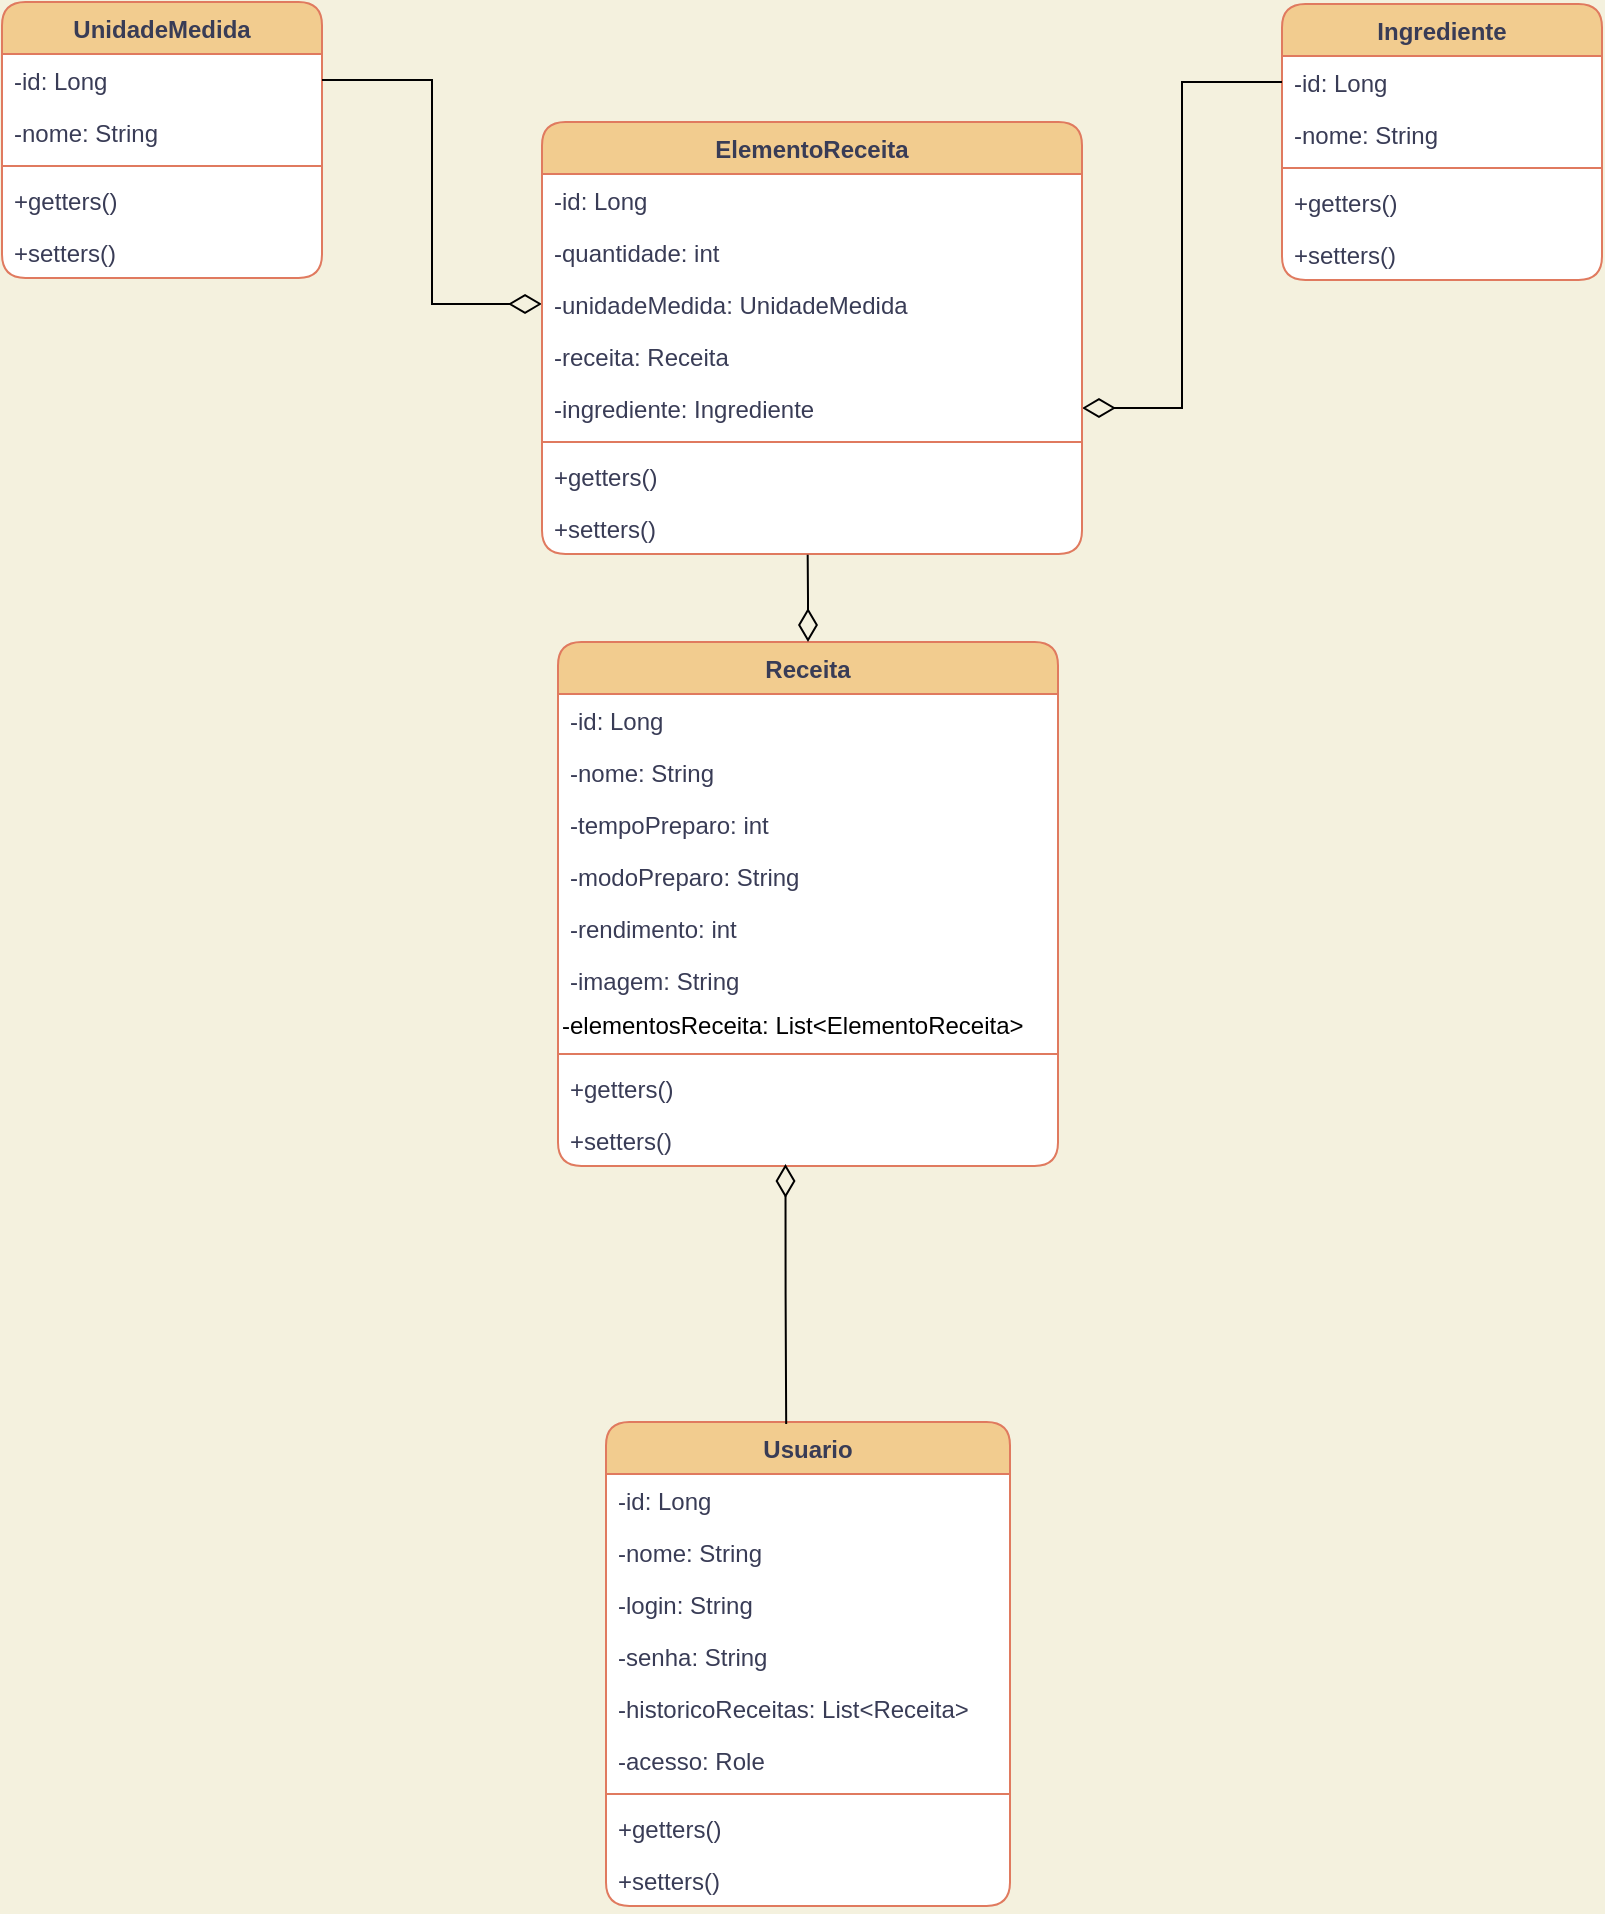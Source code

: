 <mxfile version="19.0.3" type="device"><diagram id="9spQZQ7glaXtf6NBOi8h" name="Page-1"><mxGraphModel dx="2652" dy="663" grid="1" gridSize="10" guides="1" tooltips="1" connect="1" arrows="1" fold="1" page="1" pageScale="1" pageWidth="1600" pageHeight="900" background="#F4F1DE" math="0" shadow="0"><root><mxCell id="0"/><mxCell id="1" parent="0"/><mxCell id="22" value="Receita" style="swimlane;fontStyle=1;childLayout=stackLayout;horizontal=1;startSize=26;horizontalStack=0;resizeParent=1;resizeParentMax=0;resizeLast=0;collapsible=1;marginBottom=0;rounded=1;sketch=0;shadow=0;labelBackgroundColor=none;labelBorderColor=none;fontColor=#393C56;glass=0;swimlaneFillColor=default;fillColor=#F2CC8F;strokeColor=#E07A5F;" parent="1" vertex="1"><mxGeometry x="-1282" y="360" width="250" height="262" as="geometry"/></mxCell><mxCell id="23" value="-id: Long" style="text;align=left;verticalAlign=top;spacingLeft=4;spacingRight=4;overflow=hidden;rotatable=0;points=[[0,0.5],[1,0.5]];portConstraint=eastwest;rounded=1;sketch=0;shadow=0;labelBackgroundColor=none;labelBorderColor=none;fontColor=#393C56;" parent="22" vertex="1"><mxGeometry y="26" width="250" height="26" as="geometry"/></mxCell><mxCell id="24" value="-nome: String" style="text;align=left;verticalAlign=top;spacingLeft=4;spacingRight=4;overflow=hidden;rotatable=0;points=[[0,0.5],[1,0.5]];portConstraint=eastwest;rounded=1;sketch=0;shadow=0;labelBackgroundColor=none;labelBorderColor=none;fontColor=#393C56;" parent="22" vertex="1"><mxGeometry y="52" width="250" height="26" as="geometry"/></mxCell><mxCell id="25" value="-tempoPreparo: int" style="text;align=left;verticalAlign=top;spacingLeft=4;spacingRight=4;overflow=hidden;rotatable=0;points=[[0,0.5],[1,0.5]];portConstraint=eastwest;rounded=1;sketch=0;shadow=0;labelBackgroundColor=none;labelBorderColor=none;fontColor=#393C56;" parent="22" vertex="1"><mxGeometry y="78" width="250" height="26" as="geometry"/></mxCell><mxCell id="26" value="-modoPreparo: String" style="text;align=left;verticalAlign=top;spacingLeft=4;spacingRight=4;overflow=hidden;rotatable=0;points=[[0,0.5],[1,0.5]];portConstraint=eastwest;rounded=1;sketch=0;shadow=0;labelBackgroundColor=none;labelBorderColor=none;fontColor=#393C56;" parent="22" vertex="1"><mxGeometry y="104" width="250" height="26" as="geometry"/></mxCell><mxCell id="27" value="-rendimento: int" style="text;align=left;verticalAlign=top;spacingLeft=4;spacingRight=4;overflow=hidden;rotatable=0;points=[[0,0.5],[1,0.5]];portConstraint=eastwest;rounded=1;sketch=0;shadow=0;labelBackgroundColor=none;labelBorderColor=none;fontColor=#393C56;" parent="22" vertex="1"><mxGeometry y="130" width="250" height="26" as="geometry"/></mxCell><mxCell id="ckt6v87_fnc5WnhmoXlh-48" value="-imagem: String" style="text;align=left;verticalAlign=top;spacingLeft=4;spacingRight=4;overflow=hidden;rotatable=0;points=[[0,0.5],[1,0.5]];portConstraint=eastwest;rounded=1;sketch=0;shadow=0;labelBackgroundColor=none;labelBorderColor=none;fontColor=#393C56;" vertex="1" parent="22"><mxGeometry y="156" width="250" height="26" as="geometry"/></mxCell><mxCell id="5mPjDC_m6RYeuuXkdmb7-46" value="-elementosReceita: List&amp;lt;ElementoReceita&amp;gt;" style="text;html=1;resizable=0;autosize=1;align=left;verticalAlign=middle;points=[];fillColor=none;strokeColor=none;rounded=0;" parent="22" vertex="1"><mxGeometry y="182" width="250" height="20" as="geometry"/></mxCell><mxCell id="29" value="" style="line;strokeWidth=1;align=left;verticalAlign=middle;spacingTop=-1;spacingLeft=3;spacingRight=3;rotatable=0;labelPosition=right;points=[];portConstraint=eastwest;rounded=1;sketch=0;shadow=0;labelBackgroundColor=none;labelBorderColor=none;fontColor=#393C56;fillColor=#F2CC8F;strokeColor=#E07A5F;" parent="22" vertex="1"><mxGeometry y="202" width="250" height="8" as="geometry"/></mxCell><mxCell id="30" value="+getters()" style="text;align=left;verticalAlign=top;spacingLeft=4;spacingRight=4;overflow=hidden;rotatable=0;points=[[0,0.5],[1,0.5]];portConstraint=eastwest;rounded=1;sketch=0;shadow=0;labelBackgroundColor=none;labelBorderColor=none;fontColor=#393C56;" parent="22" vertex="1"><mxGeometry y="210" width="250" height="26" as="geometry"/></mxCell><mxCell id="31" value="+setters()" style="text;align=left;verticalAlign=top;spacingLeft=4;spacingRight=4;overflow=hidden;rotatable=0;points=[[0,0.5],[1,0.5]];portConstraint=eastwest;rounded=1;sketch=0;shadow=0;labelBackgroundColor=none;labelBorderColor=none;fontColor=#393C56;" parent="22" vertex="1"><mxGeometry y="236" width="250" height="26" as="geometry"/></mxCell><mxCell id="32" value="Ingrediente" style="swimlane;fontStyle=1;childLayout=stackLayout;horizontal=1;startSize=26;horizontalStack=0;resizeParent=1;resizeParentMax=0;resizeLast=0;collapsible=1;marginBottom=0;rounded=1;sketch=0;shadow=0;labelBackgroundColor=none;labelBorderColor=none;fontColor=#393C56;swimlaneFillColor=default;fillColor=#F2CC8F;strokeColor=#E07A5F;" parent="1" vertex="1"><mxGeometry x="-920" y="41" width="160" height="138" as="geometry"/></mxCell><mxCell id="33" value="-id: Long" style="text;align=left;verticalAlign=top;spacingLeft=4;spacingRight=4;overflow=hidden;rotatable=0;points=[[0,0.5],[1,0.5]];portConstraint=eastwest;rounded=1;sketch=0;shadow=0;labelBackgroundColor=none;labelBorderColor=none;fontColor=#393C56;" parent="32" vertex="1"><mxGeometry y="26" width="160" height="26" as="geometry"/></mxCell><mxCell id="34" value="-nome: String" style="text;align=left;verticalAlign=top;spacingLeft=4;spacingRight=4;overflow=hidden;rotatable=0;points=[[0,0.5],[1,0.5]];portConstraint=eastwest;rounded=1;sketch=0;shadow=0;labelBackgroundColor=none;labelBorderColor=none;fontColor=#393C56;" parent="32" vertex="1"><mxGeometry y="52" width="160" height="26" as="geometry"/></mxCell><mxCell id="36" value="" style="line;strokeWidth=1;align=left;verticalAlign=middle;spacingTop=-1;spacingLeft=3;spacingRight=3;rotatable=0;labelPosition=right;points=[];portConstraint=eastwest;rounded=1;sketch=0;shadow=0;labelBackgroundColor=none;labelBorderColor=none;fontColor=#393C56;fillColor=#F2CC8F;strokeColor=#E07A5F;" parent="32" vertex="1"><mxGeometry y="78" width="160" height="8" as="geometry"/></mxCell><mxCell id="37" value="+getters()" style="text;align=left;verticalAlign=top;spacingLeft=4;spacingRight=4;overflow=hidden;rotatable=0;points=[[0,0.5],[1,0.5]];portConstraint=eastwest;rounded=1;sketch=0;shadow=0;labelBackgroundColor=none;labelBorderColor=none;fontColor=#393C56;" parent="32" vertex="1"><mxGeometry y="86" width="160" height="26" as="geometry"/></mxCell><mxCell id="38" value="+setters()" style="text;align=left;verticalAlign=top;spacingLeft=4;spacingRight=4;overflow=hidden;rotatable=0;points=[[0,0.5],[1,0.5]];portConstraint=eastwest;rounded=1;sketch=0;shadow=0;labelBackgroundColor=none;labelBorderColor=none;fontColor=#393C56;" parent="32" vertex="1"><mxGeometry y="112" width="160" height="26" as="geometry"/></mxCell><mxCell id="39" value="UnidadeMedida" style="swimlane;fontStyle=1;childLayout=stackLayout;horizontal=1;startSize=26;horizontalStack=0;resizeParent=1;resizeParentMax=0;resizeLast=0;collapsible=1;marginBottom=0;rounded=1;sketch=0;shadow=0;labelBackgroundColor=none;labelBorderColor=none;fontColor=#393C56;swimlaneFillColor=default;fillColor=#F2CC8F;strokeColor=#E07A5F;" parent="1" vertex="1"><mxGeometry x="-1560" y="40" width="160" height="138" as="geometry"/></mxCell><mxCell id="40" value="-id: Long" style="text;align=left;verticalAlign=top;spacingLeft=4;spacingRight=4;overflow=hidden;rotatable=0;points=[[0,0.5],[1,0.5]];portConstraint=eastwest;rounded=1;sketch=0;shadow=0;labelBackgroundColor=none;labelBorderColor=none;fontColor=#393C56;" parent="39" vertex="1"><mxGeometry y="26" width="160" height="26" as="geometry"/></mxCell><mxCell id="41" value="-nome: String" style="text;align=left;verticalAlign=top;spacingLeft=4;spacingRight=4;overflow=hidden;rotatable=0;points=[[0,0.5],[1,0.5]];portConstraint=eastwest;rounded=1;sketch=0;shadow=0;labelBackgroundColor=none;labelBorderColor=none;fontColor=#393C56;" parent="39" vertex="1"><mxGeometry y="52" width="160" height="26" as="geometry"/></mxCell><mxCell id="43" value="" style="line;strokeWidth=1;align=left;verticalAlign=middle;spacingTop=-1;spacingLeft=3;spacingRight=3;rotatable=0;labelPosition=right;points=[];portConstraint=eastwest;rounded=1;sketch=0;shadow=0;labelBackgroundColor=none;labelBorderColor=none;fontColor=#393C56;fillColor=#F2CC8F;strokeColor=#E07A5F;" parent="39" vertex="1"><mxGeometry y="78" width="160" height="8" as="geometry"/></mxCell><mxCell id="44" value="+getters()" style="text;align=left;verticalAlign=top;spacingLeft=4;spacingRight=4;overflow=hidden;rotatable=0;points=[[0,0.5],[1,0.5]];portConstraint=eastwest;rounded=1;sketch=0;shadow=0;labelBackgroundColor=none;labelBorderColor=none;fontColor=#393C56;" parent="39" vertex="1"><mxGeometry y="86" width="160" height="26" as="geometry"/></mxCell><mxCell id="45" value="+setters()" style="text;align=left;verticalAlign=top;spacingLeft=4;spacingRight=4;overflow=hidden;rotatable=0;points=[[0,0.5],[1,0.5]];portConstraint=eastwest;rounded=1;sketch=0;shadow=0;labelBackgroundColor=none;labelBorderColor=none;fontColor=#393C56;" parent="39" vertex="1"><mxGeometry y="112" width="160" height="26" as="geometry"/></mxCell><mxCell id="pH5lVwKb8K4oFXFe4aRY-56" value="Usuario" style="swimlane;fontStyle=1;childLayout=stackLayout;horizontal=1;startSize=26;horizontalStack=0;resizeParent=1;resizeParentMax=0;resizeLast=0;collapsible=1;marginBottom=0;fillColor=#F2CC8F;strokeColor=#E07A5F;fontColor=#393C56;rounded=1;swimlaneFillColor=default;" parent="1" vertex="1"><mxGeometry x="-1258" y="750" width="202" height="242" as="geometry"/></mxCell><mxCell id="pH5lVwKb8K4oFXFe4aRY-57" value="-id: Long" style="text;strokeColor=none;fillColor=none;align=left;verticalAlign=top;spacingLeft=4;spacingRight=4;overflow=hidden;rotatable=0;points=[[0,0.5],[1,0.5]];portConstraint=eastwest;fontColor=#393C56;rounded=1;swimlaneFillColor=default;" parent="pH5lVwKb8K4oFXFe4aRY-56" vertex="1"><mxGeometry y="26" width="202" height="26" as="geometry"/></mxCell><mxCell id="pH5lVwKb8K4oFXFe4aRY-58" value="-nome: String" style="text;strokeColor=none;fillColor=none;align=left;verticalAlign=top;spacingLeft=4;spacingRight=4;overflow=hidden;rotatable=0;points=[[0,0.5],[1,0.5]];portConstraint=eastwest;fontColor=#393C56;rounded=1;swimlaneFillColor=default;" parent="pH5lVwKb8K4oFXFe4aRY-56" vertex="1"><mxGeometry y="52" width="202" height="26" as="geometry"/></mxCell><mxCell id="pH5lVwKb8K4oFXFe4aRY-59" value="-login: String" style="text;strokeColor=none;fillColor=none;align=left;verticalAlign=top;spacingLeft=4;spacingRight=4;overflow=hidden;rotatable=0;points=[[0,0.5],[1,0.5]];portConstraint=eastwest;fontColor=#393C56;rounded=1;swimlaneFillColor=default;" parent="pH5lVwKb8K4oFXFe4aRY-56" vertex="1"><mxGeometry y="78" width="202" height="26" as="geometry"/></mxCell><mxCell id="pH5lVwKb8K4oFXFe4aRY-60" value="-senha: String" style="text;strokeColor=none;fillColor=none;align=left;verticalAlign=top;spacingLeft=4;spacingRight=4;overflow=hidden;rotatable=0;points=[[0,0.5],[1,0.5]];portConstraint=eastwest;fontColor=#393C56;rounded=1;swimlaneFillColor=default;" parent="pH5lVwKb8K4oFXFe4aRY-56" vertex="1"><mxGeometry y="104" width="202" height="26" as="geometry"/></mxCell><mxCell id="GJhIodM7agUIuz4IFdJc-45" value="-historicoReceitas: List&lt;Receita&gt;" style="text;strokeColor=none;fillColor=none;align=left;verticalAlign=top;spacingLeft=4;spacingRight=4;overflow=hidden;rotatable=0;points=[[0,0.5],[1,0.5]];portConstraint=eastwest;fontColor=#393C56;rounded=1;swimlaneFillColor=default;" parent="pH5lVwKb8K4oFXFe4aRY-56" vertex="1"><mxGeometry y="130" width="202" height="26" as="geometry"/></mxCell><mxCell id="pH5lVwKb8K4oFXFe4aRY-61" value="-acesso: Role" style="text;strokeColor=none;fillColor=none;align=left;verticalAlign=top;spacingLeft=4;spacingRight=4;overflow=hidden;rotatable=0;points=[[0,0.5],[1,0.5]];portConstraint=eastwest;fontColor=#393C56;rounded=1;swimlaneFillColor=default;" parent="pH5lVwKb8K4oFXFe4aRY-56" vertex="1"><mxGeometry y="156" width="202" height="26" as="geometry"/></mxCell><mxCell id="pH5lVwKb8K4oFXFe4aRY-62" value="" style="line;strokeWidth=1;fillColor=none;align=left;verticalAlign=middle;spacingTop=-1;spacingLeft=3;spacingRight=3;rotatable=0;labelPosition=right;points=[];portConstraint=eastwest;labelBackgroundColor=#F4F1DE;strokeColor=#E07A5F;fontColor=#393C56;rounded=1;swimlaneFillColor=default;" parent="pH5lVwKb8K4oFXFe4aRY-56" vertex="1"><mxGeometry y="182" width="202" height="8" as="geometry"/></mxCell><mxCell id="pH5lVwKb8K4oFXFe4aRY-63" value="+getters()" style="text;strokeColor=none;fillColor=none;align=left;verticalAlign=top;spacingLeft=4;spacingRight=4;overflow=hidden;rotatable=0;points=[[0,0.5],[1,0.5]];portConstraint=eastwest;fontColor=#393C56;rounded=1;swimlaneFillColor=default;" parent="pH5lVwKb8K4oFXFe4aRY-56" vertex="1"><mxGeometry y="190" width="202" height="26" as="geometry"/></mxCell><mxCell id="pH5lVwKb8K4oFXFe4aRY-64" value="+setters()" style="text;strokeColor=none;fillColor=none;align=left;verticalAlign=top;spacingLeft=4;spacingRight=4;overflow=hidden;rotatable=0;points=[[0,0.5],[1,0.5]];portConstraint=eastwest;fontColor=#393C56;rounded=1;swimlaneFillColor=default;" parent="pH5lVwKb8K4oFXFe4aRY-56" vertex="1"><mxGeometry y="216" width="202" height="26" as="geometry"/></mxCell><mxCell id="e4JzzAewrPs2h9WqKUoV-61" value="" style="endArrow=none;html=1;endSize=12;startArrow=diamondThin;startSize=14;startFill=0;edgeStyle=orthogonalEdgeStyle;align=left;verticalAlign=bottom;rounded=0;strokeWidth=1;exitX=1;exitY=0.5;exitDx=0;exitDy=0;endFill=0;entryX=0;entryY=0.5;entryDx=0;entryDy=0;" parent="1" source="5mPjDC_m6RYeuuXkdmb7-54" target="33" edge="1"><mxGeometry x="-0.874" y="11" relative="1" as="geometry"><mxPoint x="-970" y="369" as="sourcePoint"/><mxPoint x="-1040" y="131" as="targetPoint"/><Array as="points"/><mxPoint as="offset"/></mxGeometry></mxCell><mxCell id="e4JzzAewrPs2h9WqKUoV-62" value="" style="endArrow=none;html=1;endSize=12;startArrow=diamondThin;startSize=14;startFill=0;edgeStyle=orthogonalEdgeStyle;align=left;verticalAlign=bottom;rounded=0;strokeWidth=1;endFill=0;entryX=1;entryY=0.5;entryDx=0;entryDy=0;exitX=0;exitY=0.5;exitDx=0;exitDy=0;" parent="1" source="5mPjDC_m6RYeuuXkdmb7-55" target="40" edge="1"><mxGeometry x="-0.874" y="11" relative="1" as="geometry"><mxPoint x="-1440" y="310" as="sourcePoint"/><mxPoint x="-920" y="131" as="targetPoint"/><Array as="points"/><mxPoint as="offset"/></mxGeometry></mxCell><mxCell id="GJhIodM7agUIuz4IFdJc-46" value="" style="endArrow=none;html=1;endSize=12;startArrow=diamondThin;startSize=14;startFill=0;edgeStyle=orthogonalEdgeStyle;align=left;verticalAlign=bottom;rounded=0;strokeWidth=1;endFill=0;entryX=0.446;entryY=0.004;entryDx=0;entryDy=0;entryPerimeter=0;exitX=0.455;exitY=0.962;exitDx=0;exitDy=0;exitPerimeter=0;" parent="1" source="31" target="pH5lVwKb8K4oFXFe4aRY-56" edge="1"><mxGeometry x="-0.874" y="11" relative="1" as="geometry"><mxPoint x="-1420" y="320" as="sourcePoint"/><mxPoint x="-1420" y="410" as="targetPoint"/><Array as="points"/><mxPoint as="offset"/></mxGeometry></mxCell><mxCell id="5mPjDC_m6RYeuuXkdmb7-48" value="ElementoReceita" style="swimlane;fontStyle=1;childLayout=stackLayout;horizontal=1;startSize=26;horizontalStack=0;resizeParent=1;resizeParentMax=0;resizeLast=0;collapsible=1;marginBottom=0;rounded=1;sketch=0;shadow=0;labelBackgroundColor=none;labelBorderColor=none;fontColor=#393C56;swimlaneFillColor=default;fillColor=#F2CC8F;strokeColor=#E07A5F;" parent="1" vertex="1"><mxGeometry x="-1290" y="100" width="270" height="216" as="geometry"/></mxCell><mxCell id="5mPjDC_m6RYeuuXkdmb7-49" value="-id: Long" style="text;align=left;verticalAlign=top;spacingLeft=4;spacingRight=4;overflow=hidden;rotatable=0;points=[[0,0.5],[1,0.5]];portConstraint=eastwest;rounded=1;sketch=0;shadow=0;labelBackgroundColor=none;labelBorderColor=none;fontColor=#393C56;" parent="5mPjDC_m6RYeuuXkdmb7-48" vertex="1"><mxGeometry y="26" width="270" height="26" as="geometry"/></mxCell><mxCell id="5mPjDC_m6RYeuuXkdmb7-50" value="-quantidade: int" style="text;align=left;verticalAlign=top;spacingLeft=4;spacingRight=4;overflow=hidden;rotatable=0;points=[[0,0.5],[1,0.5]];portConstraint=eastwest;rounded=1;sketch=0;shadow=0;labelBackgroundColor=none;labelBorderColor=none;fontColor=#393C56;" parent="5mPjDC_m6RYeuuXkdmb7-48" vertex="1"><mxGeometry y="52" width="270" height="26" as="geometry"/></mxCell><mxCell id="5mPjDC_m6RYeuuXkdmb7-55" value="-unidadeMedida: UnidadeMedida" style="text;align=left;verticalAlign=top;spacingLeft=4;spacingRight=4;overflow=hidden;rotatable=0;points=[[0,0.5],[1,0.5]];portConstraint=eastwest;rounded=1;sketch=0;shadow=0;labelBackgroundColor=none;labelBorderColor=none;fontColor=#393C56;" parent="5mPjDC_m6RYeuuXkdmb7-48" vertex="1"><mxGeometry y="78" width="270" height="26" as="geometry"/></mxCell><mxCell id="ckt6v87_fnc5WnhmoXlh-47" value="-receita: Receita" style="text;align=left;verticalAlign=top;spacingLeft=4;spacingRight=4;overflow=hidden;rotatable=0;points=[[0,0.5],[1,0.5]];portConstraint=eastwest;rounded=1;sketch=0;shadow=0;labelBackgroundColor=none;labelBorderColor=none;fontColor=#393C56;" vertex="1" parent="5mPjDC_m6RYeuuXkdmb7-48"><mxGeometry y="104" width="270" height="26" as="geometry"/></mxCell><mxCell id="5mPjDC_m6RYeuuXkdmb7-54" value="-ingrediente: Ingrediente" style="text;align=left;verticalAlign=top;spacingLeft=4;spacingRight=4;overflow=hidden;rotatable=0;points=[[0,0.5],[1,0.5]];portConstraint=eastwest;rounded=1;sketch=0;shadow=0;labelBackgroundColor=none;labelBorderColor=none;fontColor=#393C56;" parent="5mPjDC_m6RYeuuXkdmb7-48" vertex="1"><mxGeometry y="130" width="270" height="26" as="geometry"/></mxCell><mxCell id="5mPjDC_m6RYeuuXkdmb7-51" value="" style="line;strokeWidth=1;align=left;verticalAlign=middle;spacingTop=-1;spacingLeft=3;spacingRight=3;rotatable=0;labelPosition=right;points=[];portConstraint=eastwest;rounded=1;sketch=0;shadow=0;labelBackgroundColor=none;labelBorderColor=none;fontColor=#393C56;fillColor=#F2CC8F;strokeColor=#E07A5F;" parent="5mPjDC_m6RYeuuXkdmb7-48" vertex="1"><mxGeometry y="156" width="270" height="8" as="geometry"/></mxCell><mxCell id="5mPjDC_m6RYeuuXkdmb7-52" value="+getters()" style="text;align=left;verticalAlign=top;spacingLeft=4;spacingRight=4;overflow=hidden;rotatable=0;points=[[0,0.5],[1,0.5]];portConstraint=eastwest;rounded=1;sketch=0;shadow=0;labelBackgroundColor=none;labelBorderColor=none;fontColor=#393C56;" parent="5mPjDC_m6RYeuuXkdmb7-48" vertex="1"><mxGeometry y="164" width="270" height="26" as="geometry"/></mxCell><mxCell id="5mPjDC_m6RYeuuXkdmb7-53" value="+setters()" style="text;align=left;verticalAlign=top;spacingLeft=4;spacingRight=4;overflow=hidden;rotatable=0;points=[[0,0.5],[1,0.5]];portConstraint=eastwest;rounded=1;sketch=0;shadow=0;labelBackgroundColor=none;labelBorderColor=none;fontColor=#393C56;" parent="5mPjDC_m6RYeuuXkdmb7-48" vertex="1"><mxGeometry y="190" width="270" height="26" as="geometry"/></mxCell><mxCell id="5mPjDC_m6RYeuuXkdmb7-56" value="" style="endArrow=none;html=1;endSize=12;startArrow=diamondThin;startSize=14;startFill=0;edgeStyle=orthogonalEdgeStyle;align=left;verticalAlign=bottom;rounded=0;strokeWidth=1;exitX=0.5;exitY=0;exitDx=0;exitDy=0;endFill=0;entryX=0.492;entryY=1.016;entryDx=0;entryDy=0;entryPerimeter=0;" parent="1" source="22" target="5mPjDC_m6RYeuuXkdmb7-53" edge="1"><mxGeometry x="-0.874" y="11" relative="1" as="geometry"><mxPoint x="-910" y="458" as="sourcePoint"/><mxPoint x="-1200" y="310" as="targetPoint"/><Array as="points"/><mxPoint as="offset"/></mxGeometry></mxCell></root></mxGraphModel></diagram></mxfile>